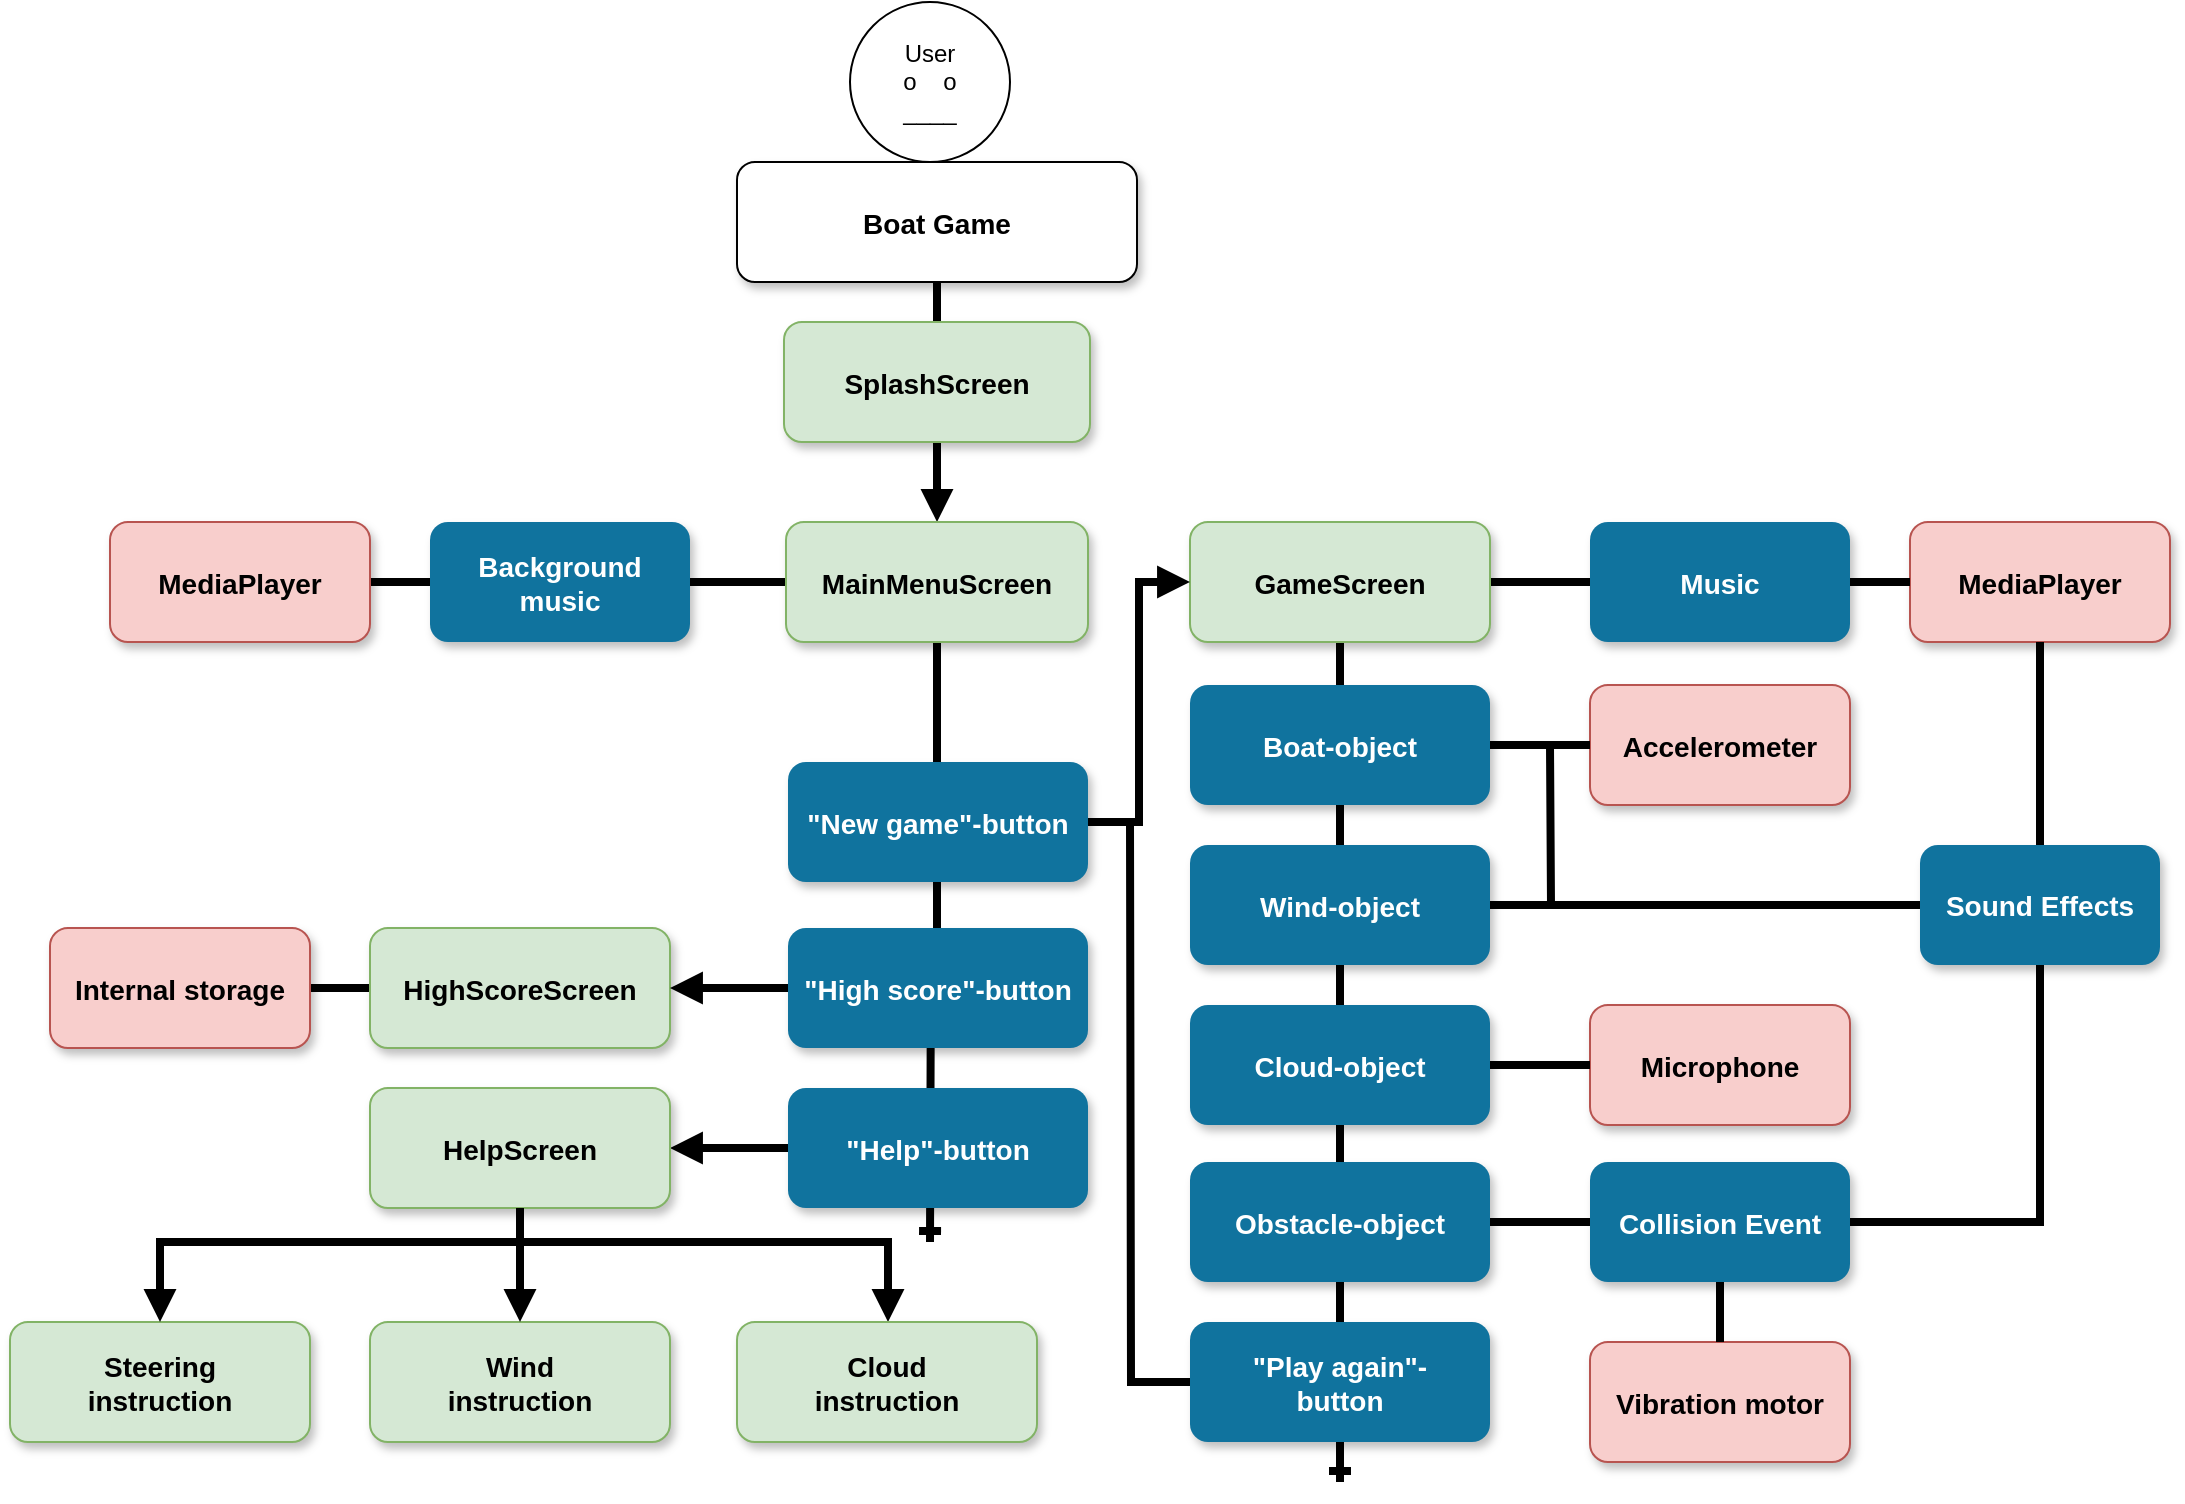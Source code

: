 <mxfile version="14.7.6" type="github">
  <diagram name="Page-1" id="97916047-d0de-89f5-080d-49f4d83e522f">
    <mxGraphModel dx="1166" dy="782" grid="1" gridSize="10" guides="1" tooltips="1" connect="1" arrows="1" fold="1" page="1" pageScale="1.5" pageWidth="1169" pageHeight="827" background="#ffffff" math="0" shadow="0">
      <root>
        <mxCell id="0" />
        <mxCell id="1" parent="0" />
        <mxCell id="8lZQhX_pppA29eRnyldA-48" style="edgeStyle=orthogonalEdgeStyle;rounded=0;orthogonalLoop=1;jettySize=auto;html=1;startArrow=none;startFill=0;endArrow=block;endFill=1;strokeColor=#000000;strokeWidth=4;" parent="1" source="2" target="8" edge="1">
          <mxGeometry relative="1" as="geometry" />
        </mxCell>
        <mxCell id="2" value="Boat Game" style="rounded=1;shadow=1;fontStyle=1;fontSize=14;" parent="1" vertex="1">
          <mxGeometry x="683.5" y="290" width="200" height="60" as="geometry" />
        </mxCell>
        <mxCell id="FlzDdTIYDwTQuT3IRI-G-64" style="edgeStyle=orthogonalEdgeStyle;rounded=0;orthogonalLoop=1;jettySize=auto;html=1;endArrow=none;endFill=0;strokeWidth=4;" parent="1" source="8" target="FlzDdTIYDwTQuT3IRI-G-63" edge="1">
          <mxGeometry relative="1" as="geometry" />
        </mxCell>
        <mxCell id="jqsr4mylxPur5wkSGg6a-51" style="edgeStyle=orthogonalEdgeStyle;rounded=0;orthogonalLoop=1;jettySize=auto;html=1;endArrow=ERone;endFill=0;strokeWidth=4;" parent="1" source="8" edge="1">
          <mxGeometry relative="1" as="geometry">
            <mxPoint x="780" y="830" as="targetPoint" />
          </mxGeometry>
        </mxCell>
        <mxCell id="8" value="MainMenuScreen" style="rounded=1;shadow=1;fontStyle=1;fontSize=14;fillColor=#d5e8d4;strokeColor=#82b366;" parent="1" vertex="1">
          <mxGeometry x="708" y="470" width="151" height="60" as="geometry" />
        </mxCell>
        <mxCell id="jqsr4mylxPur5wkSGg6a-45" style="edgeStyle=orthogonalEdgeStyle;rounded=0;orthogonalLoop=1;jettySize=auto;html=1;entryX=1;entryY=0.5;entryDx=0;entryDy=0;endArrow=block;endFill=1;strokeWidth=4;" parent="1" source="11" target="jqsr4mylxPur5wkSGg6a-43" edge="1">
          <mxGeometry relative="1" as="geometry" />
        </mxCell>
        <mxCell id="FlzDdTIYDwTQuT3IRI-G-62" value="&lt;div&gt;User&lt;br&gt;&lt;/div&gt;&lt;div&gt;o&amp;nbsp; &amp;nbsp; o&lt;br&gt;&lt;/div&gt;&lt;div&gt;____&lt;br&gt;&lt;/div&gt;" style="ellipse;whiteSpace=wrap;html=1;aspect=fixed;" parent="1" vertex="1">
          <mxGeometry x="740" y="210" width="80" height="80" as="geometry" />
        </mxCell>
        <mxCell id="FlzDdTIYDwTQuT3IRI-G-67" value="" style="edgeStyle=orthogonalEdgeStyle;rounded=0;orthogonalLoop=1;jettySize=auto;html=1;endArrow=none;endFill=0;strokeWidth=4;" parent="1" source="FlzDdTIYDwTQuT3IRI-G-63" target="FlzDdTIYDwTQuT3IRI-G-66" edge="1">
          <mxGeometry relative="1" as="geometry" />
        </mxCell>
        <mxCell id="FlzDdTIYDwTQuT3IRI-G-63" value="Background &#xa;music" style="rounded=1;fillColor=#10739E;strokeColor=none;shadow=1;gradientColor=none;fontStyle=1;fontColor=#FFFFFF;fontSize=14;" parent="1" vertex="1">
          <mxGeometry x="530" y="470" width="130" height="60" as="geometry" />
        </mxCell>
        <mxCell id="FlzDdTIYDwTQuT3IRI-G-66" value="MediaPlayer" style="rounded=1;fillColor=#f8cecc;strokeColor=#b85450;shadow=1;fontStyle=1;fontSize=14;" parent="1" vertex="1">
          <mxGeometry x="370" y="470" width="130" height="60" as="geometry" />
        </mxCell>
        <mxCell id="jqsr4mylxPur5wkSGg6a-40" value="" style="edgeStyle=orthogonalEdgeStyle;rounded=0;orthogonalLoop=1;jettySize=auto;html=1;strokeWidth=4;endArrow=none;endFill=0;" parent="1" source="FlzDdTIYDwTQuT3IRI-G-68" target="jqsr4mylxPur5wkSGg6a-39" edge="1">
          <mxGeometry relative="1" as="geometry" />
        </mxCell>
        <mxCell id="jqsr4mylxPur5wkSGg6a-61" style="edgeStyle=orthogonalEdgeStyle;rounded=0;orthogonalLoop=1;jettySize=auto;html=1;endArrow=ERone;endFill=0;strokeWidth=4;" parent="1" source="FlzDdTIYDwTQuT3IRI-G-68" edge="1">
          <mxGeometry relative="1" as="geometry">
            <mxPoint x="985" y="950" as="targetPoint" />
          </mxGeometry>
        </mxCell>
        <mxCell id="FlzDdTIYDwTQuT3IRI-G-68" value="GameScreen" style="rounded=1;fillColor=#d5e8d4;strokeColor=#82b366;shadow=1;fontStyle=1;fontSize=14;" parent="1" vertex="1">
          <mxGeometry x="910" y="470" width="150" height="60" as="geometry" />
        </mxCell>
        <mxCell id="8lZQhX_pppA29eRnyldA-38" value="Accelerometer" style="rounded=1;fillColor=#f8cecc;strokeColor=#b85450;shadow=1;fontStyle=1;fontSize=14;" parent="1" vertex="1">
          <mxGeometry x="1110" y="551.5" width="130" height="60" as="geometry" />
        </mxCell>
        <mxCell id="8lZQhX_pppA29eRnyldA-46" style="edgeStyle=orthogonalEdgeStyle;rounded=0;orthogonalLoop=1;jettySize=auto;html=1;startArrow=none;startFill=0;endArrow=none;endFill=0;strokeColor=#000000;strokeWidth=4;" parent="1" source="8lZQhX_pppA29eRnyldA-43" target="8lZQhX_pppA29eRnyldA-38" edge="1">
          <mxGeometry relative="1" as="geometry" />
        </mxCell>
        <mxCell id="2mqTTCtxisO7fK9cdNAc-38" value="SplashScreen" style="rounded=1;shadow=1;fontStyle=1;fontSize=14;fillColor=#d5e8d4;strokeColor=#82b366;" parent="1" vertex="1">
          <mxGeometry x="707" y="370" width="153" height="60" as="geometry" />
        </mxCell>
        <mxCell id="2mqTTCtxisO7fK9cdNAc-44" value="Microphone" style="rounded=1;fillColor=#f8cecc;strokeColor=#b85450;shadow=1;fontStyle=1;fontSize=14;" parent="1" vertex="1">
          <mxGeometry x="1110" y="711.5" width="130" height="60" as="geometry" />
        </mxCell>
        <mxCell id="jqsr4mylxPur5wkSGg6a-38" value="MediaPlayer" style="rounded=1;fillColor=#f8cecc;strokeColor=#b85450;shadow=1;fontStyle=1;fontSize=14;" parent="1" vertex="1">
          <mxGeometry x="1270" y="470" width="130" height="60" as="geometry" />
        </mxCell>
        <mxCell id="jqsr4mylxPur5wkSGg6a-41" value="" style="edgeStyle=orthogonalEdgeStyle;rounded=0;orthogonalLoop=1;jettySize=auto;html=1;endArrow=none;endFill=0;strokeWidth=4;" parent="1" source="jqsr4mylxPur5wkSGg6a-39" target="jqsr4mylxPur5wkSGg6a-38" edge="1">
          <mxGeometry relative="1" as="geometry" />
        </mxCell>
        <mxCell id="jqsr4mylxPur5wkSGg6a-39" value="Music" style="rounded=1;fillColor=#10739E;strokeColor=none;shadow=1;gradientColor=none;fontStyle=1;fontColor=#FFFFFF;fontSize=14;" parent="1" vertex="1">
          <mxGeometry x="1110" y="470" width="130" height="60" as="geometry" />
        </mxCell>
        <mxCell id="5DR6jQTo9tZwCHojZ7iI-21" style="edgeStyle=orthogonalEdgeStyle;rounded=0;orthogonalLoop=1;jettySize=auto;html=1;startArrow=none;startFill=0;endArrow=none;endFill=0;strokeWidth=4;" edge="1" parent="1" source="jqsr4mylxPur5wkSGg6a-42" target="5DR6jQTo9tZwCHojZ7iI-20">
          <mxGeometry relative="1" as="geometry" />
        </mxCell>
        <mxCell id="jqsr4mylxPur5wkSGg6a-42" value="HighScoreScreen" style="rounded=1;shadow=1;fontStyle=1;fontSize=14;fillColor=#d5e8d4;strokeColor=#82b366;" parent="1" vertex="1">
          <mxGeometry x="500" y="673" width="150" height="60" as="geometry" />
        </mxCell>
        <mxCell id="5DR6jQTo9tZwCHojZ7iI-16" style="edgeStyle=orthogonalEdgeStyle;rounded=0;orthogonalLoop=1;jettySize=auto;html=1;startArrow=none;startFill=0;endArrow=block;endFill=1;strokeWidth=4;" edge="1" parent="1" source="jqsr4mylxPur5wkSGg6a-43" target="ph8JAAxpyK0PHBUiDMfw-28">
          <mxGeometry relative="1" as="geometry">
            <Array as="points">
              <mxPoint x="575" y="830" />
              <mxPoint x="759" y="830" />
            </Array>
          </mxGeometry>
        </mxCell>
        <mxCell id="jqsr4mylxPur5wkSGg6a-43" value="HelpScreen" style="rounded=1;shadow=1;fontStyle=1;fontSize=14;fillColor=#d5e8d4;strokeColor=#82b366;" parent="1" vertex="1">
          <mxGeometry x="500" y="753" width="150" height="60" as="geometry" />
        </mxCell>
        <mxCell id="jqsr4mylxPur5wkSGg6a-49" style="edgeStyle=orthogonalEdgeStyle;rounded=0;orthogonalLoop=1;jettySize=auto;html=1;entryX=1;entryY=0.5;entryDx=0;entryDy=0;endArrow=block;endFill=1;strokeWidth=4;" parent="1" source="12" target="jqsr4mylxPur5wkSGg6a-42" edge="1">
          <mxGeometry relative="1" as="geometry" />
        </mxCell>
        <mxCell id="12" value="&quot;High score&quot;-button" style="rounded=1;fillColor=#10739E;strokeColor=none;shadow=1;gradientColor=none;fontStyle=1;fontColor=#FFFFFF;fontSize=14;" parent="1" vertex="1">
          <mxGeometry x="709" y="673" width="150" height="60" as="geometry" />
        </mxCell>
        <mxCell id="jqsr4mylxPur5wkSGg6a-52" style="edgeStyle=orthogonalEdgeStyle;rounded=0;orthogonalLoop=1;jettySize=auto;html=1;entryX=0;entryY=0.5;entryDx=0;entryDy=0;endArrow=block;endFill=1;strokeWidth=4;" parent="1" source="9" target="FlzDdTIYDwTQuT3IRI-G-68" edge="1">
          <mxGeometry relative="1" as="geometry" />
        </mxCell>
        <mxCell id="9" value="&quot;New game&quot;-button" style="rounded=1;fillColor=#10739E;strokeColor=none;shadow=1;gradientColor=none;fontStyle=1;fontColor=#FFFFFF;fontSize=14;" parent="1" vertex="1">
          <mxGeometry x="709" y="590" width="150" height="60" as="geometry" />
        </mxCell>
        <mxCell id="11" value="&quot;Help&quot;-button" style="rounded=1;fillColor=#10739E;strokeColor=none;shadow=1;gradientColor=none;fontStyle=1;fontColor=#FFFFFF;fontSize=14;" parent="1" vertex="1">
          <mxGeometry x="709" y="753" width="150" height="60" as="geometry" />
        </mxCell>
        <mxCell id="8lZQhX_pppA29eRnyldA-43" value="Boat-object" style="rounded=1;fillColor=#10739E;strokeColor=none;shadow=1;gradientColor=none;fontStyle=1;fontColor=#FFFFFF;fontSize=14;" parent="1" vertex="1">
          <mxGeometry x="910" y="551.5" width="150" height="60" as="geometry" />
        </mxCell>
        <mxCell id="jqsr4mylxPur5wkSGg6a-60" style="edgeStyle=orthogonalEdgeStyle;rounded=0;orthogonalLoop=1;jettySize=auto;html=1;endArrow=none;endFill=0;strokeWidth=4;" parent="1" source="2mqTTCtxisO7fK9cdNAc-40" edge="1">
          <mxGeometry relative="1" as="geometry">
            <mxPoint x="1090" y="581.5" as="targetPoint" />
          </mxGeometry>
        </mxCell>
        <mxCell id="maAB7SlSilT02ov1gBR1-13" style="edgeStyle=orthogonalEdgeStyle;rounded=0;orthogonalLoop=1;jettySize=auto;html=1;entryX=0;entryY=0.5;entryDx=0;entryDy=0;strokeWidth=4;endArrow=none;endFill=0;" parent="1" source="2mqTTCtxisO7fK9cdNAc-40" target="maAB7SlSilT02ov1gBR1-12" edge="1">
          <mxGeometry relative="1" as="geometry" />
        </mxCell>
        <mxCell id="2mqTTCtxisO7fK9cdNAc-40" value="Wind-object" style="rounded=1;fillColor=#10739E;strokeColor=none;shadow=1;gradientColor=none;fontStyle=1;fontColor=#FFFFFF;fontSize=14;" parent="1" vertex="1">
          <mxGeometry x="910" y="631.5" width="150" height="60" as="geometry" />
        </mxCell>
        <mxCell id="maAB7SlSilT02ov1gBR1-16" style="edgeStyle=orthogonalEdgeStyle;rounded=0;orthogonalLoop=1;jettySize=auto;html=1;entryX=0;entryY=0.5;entryDx=0;entryDy=0;endArrow=none;endFill=0;strokeWidth=4;" parent="1" source="2mqTTCtxisO7fK9cdNAc-39" target="ph8JAAxpyK0PHBUiDMfw-16" edge="1">
          <mxGeometry relative="1" as="geometry" />
        </mxCell>
        <mxCell id="2mqTTCtxisO7fK9cdNAc-39" value="Obstacle-object" style="rounded=1;fillColor=#10739E;strokeColor=none;shadow=1;gradientColor=none;fontStyle=1;fontColor=#FFFFFF;fontSize=14;" parent="1" vertex="1">
          <mxGeometry x="910" y="790" width="150" height="60" as="geometry" />
        </mxCell>
        <mxCell id="jqsr4mylxPur5wkSGg6a-62" style="edgeStyle=orthogonalEdgeStyle;rounded=0;orthogonalLoop=1;jettySize=auto;html=1;endArrow=none;endFill=0;strokeWidth=4;" parent="1" source="jqsr4mylxPur5wkSGg6a-56" target="2mqTTCtxisO7fK9cdNAc-44" edge="1">
          <mxGeometry relative="1" as="geometry" />
        </mxCell>
        <mxCell id="jqsr4mylxPur5wkSGg6a-56" value="Cloud-object" style="rounded=1;fillColor=#10739E;strokeColor=none;shadow=1;gradientColor=none;fontStyle=1;fontColor=#FFFFFF;fontSize=14;" parent="1" vertex="1">
          <mxGeometry x="910" y="711.5" width="150" height="60" as="geometry" />
        </mxCell>
        <mxCell id="ph8JAAxpyK0PHBUiDMfw-15" value="Vibration motor" style="rounded=1;fillColor=#f8cecc;strokeColor=#b85450;shadow=1;fontStyle=1;fontSize=14;" parent="1" vertex="1">
          <mxGeometry x="1110" y="880" width="130" height="60" as="geometry" />
        </mxCell>
        <mxCell id="maAB7SlSilT02ov1gBR1-14" style="edgeStyle=orthogonalEdgeStyle;rounded=0;orthogonalLoop=1;jettySize=auto;html=1;entryX=0.5;entryY=1;entryDx=0;entryDy=0;endArrow=none;endFill=0;strokeWidth=4;" parent="1" source="ph8JAAxpyK0PHBUiDMfw-16" target="maAB7SlSilT02ov1gBR1-12" edge="1">
          <mxGeometry relative="1" as="geometry">
            <Array as="points">
              <mxPoint x="1335" y="820" />
            </Array>
          </mxGeometry>
        </mxCell>
        <mxCell id="maAB7SlSilT02ov1gBR1-17" style="edgeStyle=orthogonalEdgeStyle;rounded=0;orthogonalLoop=1;jettySize=auto;html=1;entryX=0.5;entryY=0;entryDx=0;entryDy=0;endArrow=none;endFill=0;strokeWidth=4;" parent="1" source="ph8JAAxpyK0PHBUiDMfw-16" target="ph8JAAxpyK0PHBUiDMfw-15" edge="1">
          <mxGeometry relative="1" as="geometry" />
        </mxCell>
        <mxCell id="ph8JAAxpyK0PHBUiDMfw-16" value="Collision Event" style="rounded=1;fillColor=#10739E;strokeColor=none;shadow=1;gradientColor=none;fontStyle=1;fontColor=#FFFFFF;fontSize=14;" parent="1" vertex="1">
          <mxGeometry x="1110" y="790" width="130" height="60" as="geometry" />
        </mxCell>
        <mxCell id="maAB7SlSilT02ov1gBR1-15" style="edgeStyle=orthogonalEdgeStyle;rounded=0;orthogonalLoop=1;jettySize=auto;html=1;entryX=0.5;entryY=1;entryDx=0;entryDy=0;endArrow=none;endFill=0;strokeWidth=4;" parent="1" source="maAB7SlSilT02ov1gBR1-12" target="jqsr4mylxPur5wkSGg6a-38" edge="1">
          <mxGeometry relative="1" as="geometry" />
        </mxCell>
        <mxCell id="maAB7SlSilT02ov1gBR1-12" value="Sound Effects" style="whiteSpace=wrap;html=1;rounded=1;shadow=1;fontSize=14;fontColor=#FFFFFF;fontStyle=1;strokeColor=none;fillColor=#10739E;" parent="1" vertex="1">
          <mxGeometry x="1275" y="631.5" width="120" height="60" as="geometry" />
        </mxCell>
        <mxCell id="ph8JAAxpyK0PHBUiDMfw-27" value="Wind&#xa;instruction" style="rounded=1;shadow=1;fontStyle=1;fontSize=14;fillColor=#d5e8d4;strokeColor=#82b366;" parent="1" vertex="1">
          <mxGeometry x="500" y="870" width="150" height="60" as="geometry" />
        </mxCell>
        <mxCell id="ph8JAAxpyK0PHBUiDMfw-28" value="Cloud&#xa;instruction" style="rounded=1;shadow=1;fontStyle=1;fontSize=14;fillColor=#d5e8d4;strokeColor=#82b366;" parent="1" vertex="1">
          <mxGeometry x="683.5" y="870" width="150" height="60" as="geometry" />
        </mxCell>
        <mxCell id="ph8JAAxpyK0PHBUiDMfw-29" value="Steering&#xa;instruction" style="rounded=1;shadow=1;fontStyle=1;fontSize=14;fillColor=#d5e8d4;strokeColor=#82b366;" parent="1" vertex="1">
          <mxGeometry x="320" y="870" width="150" height="60" as="geometry" />
        </mxCell>
        <mxCell id="ph8JAAxpyK0PHBUiDMfw-30" style="edgeStyle=orthogonalEdgeStyle;rounded=0;orthogonalLoop=1;jettySize=auto;html=1;endArrow=block;endFill=1;strokeWidth=4;entryX=0.5;entryY=0;entryDx=0;entryDy=0;exitX=0.5;exitY=1;exitDx=0;exitDy=0;" parent="1" source="jqsr4mylxPur5wkSGg6a-43" target="ph8JAAxpyK0PHBUiDMfw-29" edge="1">
          <mxGeometry relative="1" as="geometry">
            <mxPoint x="469" y="830" as="sourcePoint" />
            <mxPoint x="421" y="830" as="targetPoint" />
            <Array as="points">
              <mxPoint x="575" y="830" />
              <mxPoint x="395" y="830" />
            </Array>
          </mxGeometry>
        </mxCell>
        <mxCell id="ph8JAAxpyK0PHBUiDMfw-31" style="edgeStyle=orthogonalEdgeStyle;rounded=0;orthogonalLoop=1;jettySize=auto;html=1;endArrow=none;endFill=0;strokeWidth=4;entryX=0.5;entryY=1;entryDx=0;entryDy=0;exitX=0.5;exitY=0;exitDx=0;exitDy=0;startArrow=block;startFill=1;" parent="1" source="ph8JAAxpyK0PHBUiDMfw-27" target="jqsr4mylxPur5wkSGg6a-43" edge="1">
          <mxGeometry relative="1" as="geometry">
            <mxPoint x="648" y="830" as="sourcePoint" />
            <mxPoint x="600" y="830" as="targetPoint" />
            <Array as="points">
              <mxPoint x="575" y="830" />
              <mxPoint x="575" y="830" />
            </Array>
          </mxGeometry>
        </mxCell>
        <mxCell id="5DR6jQTo9tZwCHojZ7iI-19" style="edgeStyle=orthogonalEdgeStyle;rounded=0;orthogonalLoop=1;jettySize=auto;html=1;startArrow=none;startFill=0;endArrow=none;endFill=0;strokeWidth=4;" edge="1" parent="1" source="5DR6jQTo9tZwCHojZ7iI-18">
          <mxGeometry relative="1" as="geometry">
            <mxPoint x="880" y="620" as="targetPoint" />
          </mxGeometry>
        </mxCell>
        <mxCell id="5DR6jQTo9tZwCHojZ7iI-18" value="&quot;Play again&quot;-&#xa;button" style="rounded=1;fillColor=#10739E;strokeColor=none;shadow=1;gradientColor=none;fontStyle=1;fontColor=#FFFFFF;fontSize=14;" vertex="1" parent="1">
          <mxGeometry x="910" y="870" width="150" height="60" as="geometry" />
        </mxCell>
        <mxCell id="5DR6jQTo9tZwCHojZ7iI-20" value="Internal storage" style="rounded=1;fillColor=#f8cecc;strokeColor=#b85450;shadow=1;fontStyle=1;fontSize=14;" vertex="1" parent="1">
          <mxGeometry x="340" y="673" width="130" height="60" as="geometry" />
        </mxCell>
      </root>
    </mxGraphModel>
  </diagram>
</mxfile>
